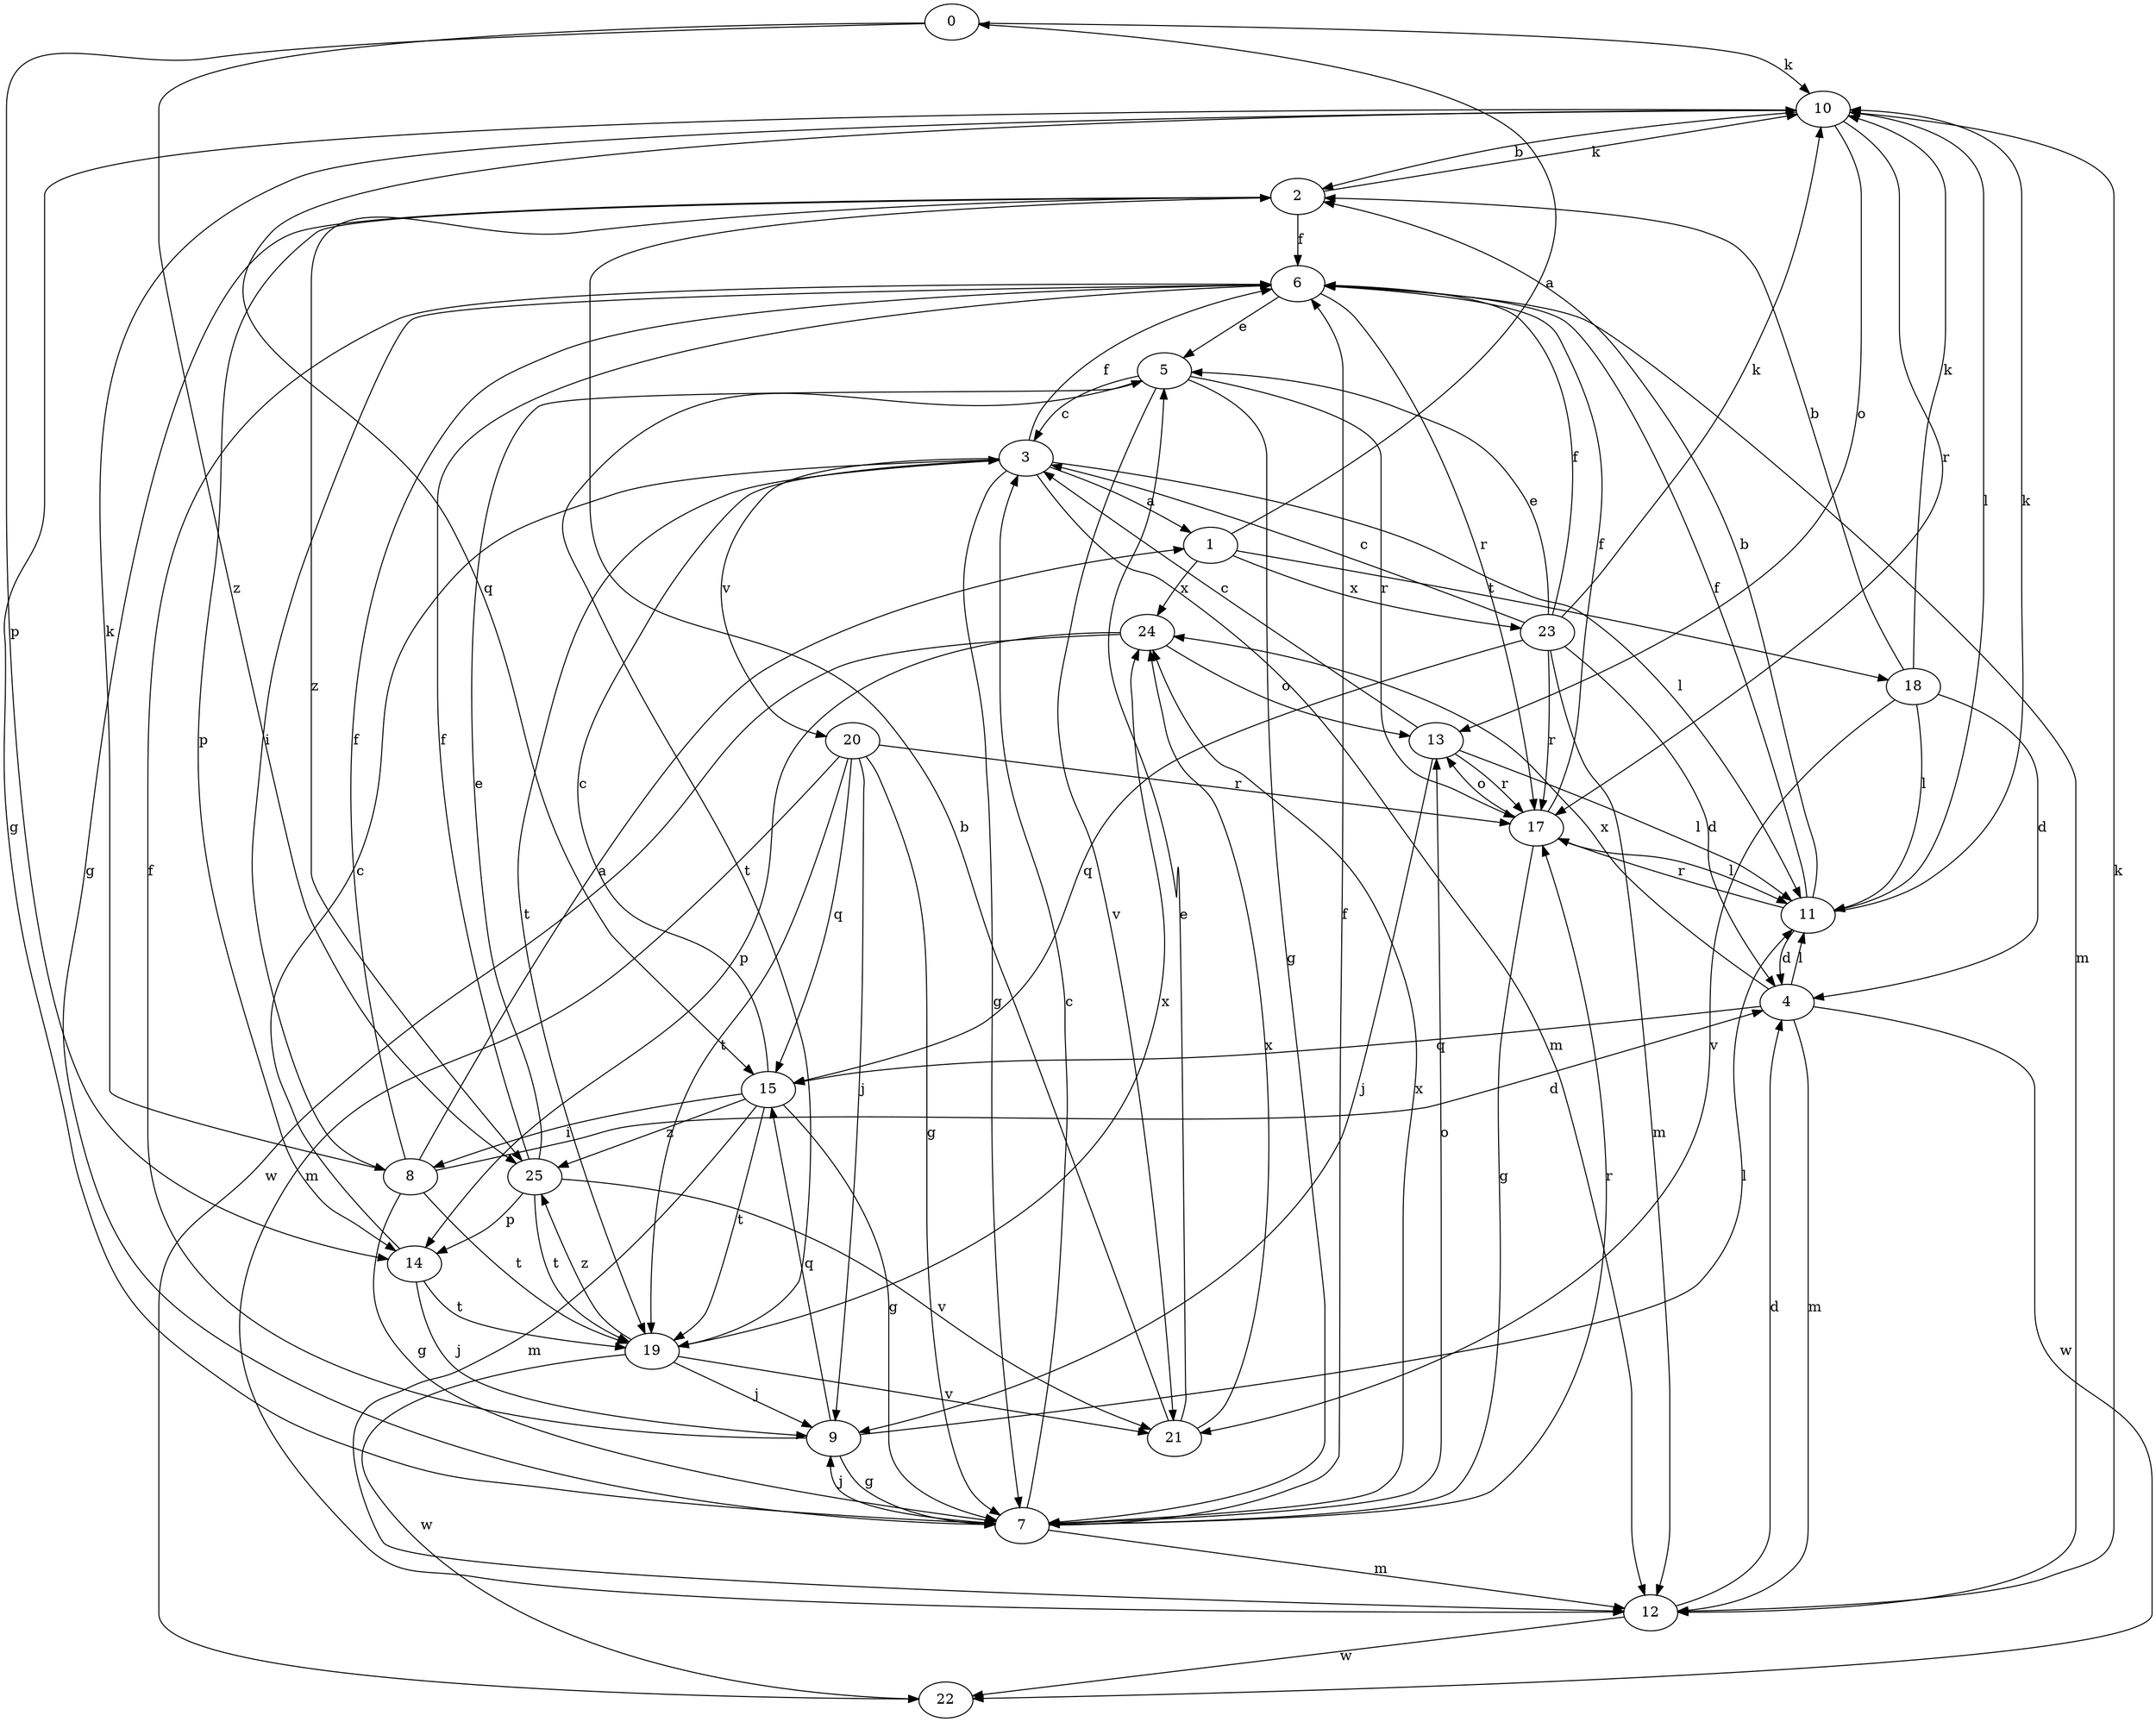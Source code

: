 strict digraph  {
0;
1;
2;
3;
4;
5;
6;
7;
8;
9;
10;
11;
12;
13;
14;
15;
17;
18;
19;
20;
21;
22;
23;
24;
25;
0 -> 10  [label=k];
0 -> 14  [label=p];
0 -> 25  [label=z];
1 -> 0  [label=a];
1 -> 18  [label=t];
1 -> 23  [label=x];
1 -> 24  [label=x];
2 -> 6  [label=f];
2 -> 7  [label=g];
2 -> 10  [label=k];
2 -> 14  [label=p];
2 -> 25  [label=z];
3 -> 1  [label=a];
3 -> 6  [label=f];
3 -> 7  [label=g];
3 -> 11  [label=l];
3 -> 12  [label=m];
3 -> 19  [label=t];
3 -> 20  [label=v];
4 -> 11  [label=l];
4 -> 12  [label=m];
4 -> 15  [label=q];
4 -> 22  [label=w];
4 -> 24  [label=x];
5 -> 3  [label=c];
5 -> 7  [label=g];
5 -> 17  [label=r];
5 -> 19  [label=t];
5 -> 21  [label=v];
6 -> 5  [label=e];
6 -> 8  [label=i];
6 -> 12  [label=m];
6 -> 17  [label=r];
7 -> 3  [label=c];
7 -> 6  [label=f];
7 -> 9  [label=j];
7 -> 12  [label=m];
7 -> 13  [label=o];
7 -> 17  [label=r];
7 -> 24  [label=x];
8 -> 1  [label=a];
8 -> 4  [label=d];
8 -> 6  [label=f];
8 -> 7  [label=g];
8 -> 10  [label=k];
8 -> 19  [label=t];
9 -> 6  [label=f];
9 -> 7  [label=g];
9 -> 11  [label=l];
9 -> 15  [label=q];
10 -> 2  [label=b];
10 -> 7  [label=g];
10 -> 11  [label=l];
10 -> 13  [label=o];
10 -> 15  [label=q];
10 -> 17  [label=r];
11 -> 2  [label=b];
11 -> 4  [label=d];
11 -> 6  [label=f];
11 -> 10  [label=k];
11 -> 17  [label=r];
12 -> 4  [label=d];
12 -> 10  [label=k];
12 -> 22  [label=w];
13 -> 3  [label=c];
13 -> 9  [label=j];
13 -> 11  [label=l];
13 -> 17  [label=r];
14 -> 3  [label=c];
14 -> 9  [label=j];
14 -> 19  [label=t];
15 -> 3  [label=c];
15 -> 7  [label=g];
15 -> 8  [label=i];
15 -> 12  [label=m];
15 -> 19  [label=t];
15 -> 25  [label=z];
17 -> 6  [label=f];
17 -> 7  [label=g];
17 -> 11  [label=l];
17 -> 13  [label=o];
18 -> 2  [label=b];
18 -> 4  [label=d];
18 -> 10  [label=k];
18 -> 11  [label=l];
18 -> 21  [label=v];
19 -> 9  [label=j];
19 -> 21  [label=v];
19 -> 22  [label=w];
19 -> 24  [label=x];
19 -> 25  [label=z];
20 -> 7  [label=g];
20 -> 9  [label=j];
20 -> 12  [label=m];
20 -> 15  [label=q];
20 -> 17  [label=r];
20 -> 19  [label=t];
21 -> 2  [label=b];
21 -> 5  [label=e];
21 -> 24  [label=x];
23 -> 3  [label=c];
23 -> 4  [label=d];
23 -> 5  [label=e];
23 -> 6  [label=f];
23 -> 10  [label=k];
23 -> 12  [label=m];
23 -> 15  [label=q];
23 -> 17  [label=r];
24 -> 13  [label=o];
24 -> 14  [label=p];
24 -> 22  [label=w];
25 -> 5  [label=e];
25 -> 6  [label=f];
25 -> 14  [label=p];
25 -> 19  [label=t];
25 -> 21  [label=v];
}

